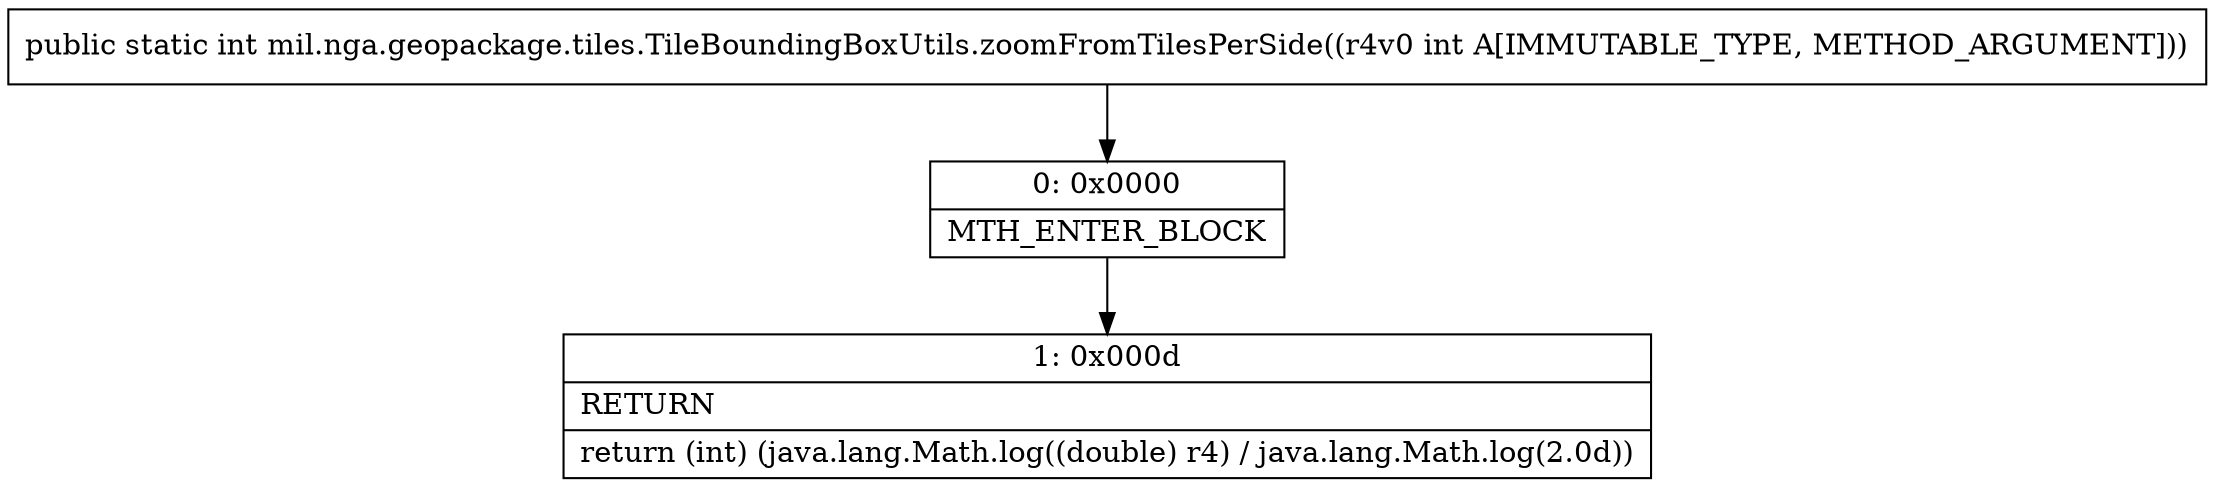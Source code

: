 digraph "CFG formil.nga.geopackage.tiles.TileBoundingBoxUtils.zoomFromTilesPerSide(I)I" {
Node_0 [shape=record,label="{0\:\ 0x0000|MTH_ENTER_BLOCK\l}"];
Node_1 [shape=record,label="{1\:\ 0x000d|RETURN\l|return (int) (java.lang.Math.log((double) r4) \/ java.lang.Math.log(2.0d))\l}"];
MethodNode[shape=record,label="{public static int mil.nga.geopackage.tiles.TileBoundingBoxUtils.zoomFromTilesPerSide((r4v0 int A[IMMUTABLE_TYPE, METHOD_ARGUMENT])) }"];
MethodNode -> Node_0;
Node_0 -> Node_1;
}

